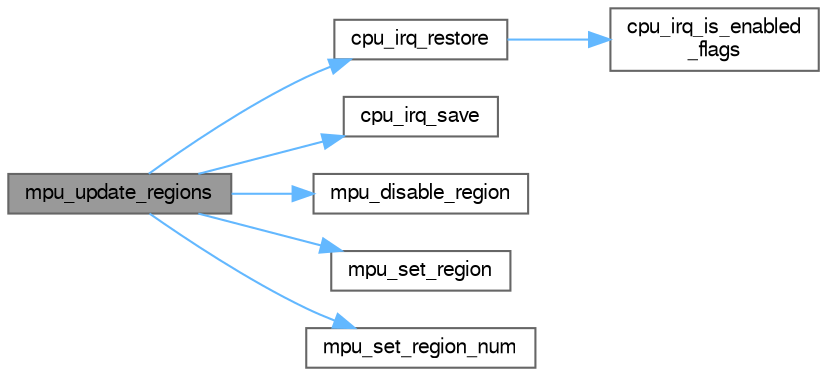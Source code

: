 digraph "mpu_update_regions"
{
 // LATEX_PDF_SIZE
  bgcolor="transparent";
  edge [fontname=FreeSans,fontsize=10,labelfontname=FreeSans,labelfontsize=10];
  node [fontname=FreeSans,fontsize=10,shape=box,height=0.2,width=0.4];
  rankdir="LR";
  Node1 [label="mpu_update_regions",height=0.2,width=0.4,color="gray40", fillcolor="grey60", style="filled", fontcolor="black",tooltip="Update MPU regions."];
  Node1 -> Node2 [color="steelblue1",style="solid"];
  Node2 [label="cpu_irq_restore",height=0.2,width=0.4,color="grey40", fillcolor="white", style="filled",URL="$group__interrupt__group.html#ga428178bc346431936fddf52ad1ebd6fa",tooltip="Restore global interrupt flags."];
  Node2 -> Node3 [color="steelblue1",style="solid"];
  Node3 [label="cpu_irq_is_enabled\l_flags",height=0.2,width=0.4,color="grey40", fillcolor="white", style="filled",URL="$group__interrupt__group.html#ga4dffd77dae2b3b3c5bce2612db656e48",tooltip="Check if interrupts are globally enabled in supplied flags."];
  Node1 -> Node4 [color="steelblue1",style="solid"];
  Node4 [label="cpu_irq_save",height=0.2,width=0.4,color="grey40", fillcolor="white", style="filled",URL="$group__interrupt__group.html#ga5992cb015c55a0f4ed563e66a8793771",tooltip="Get and clear the global interrupt flags."];
  Node1 -> Node5 [color="steelblue1",style="solid"];
  Node5 [label="mpu_disable_region",height=0.2,width=0.4,color="grey40", fillcolor="white", style="filled",URL="$group__sam__drivers__mpu__group.html#ga3fd886f045215504c156ec1831c8aa9c",tooltip="Disable the current active region."];
  Node1 -> Node6 [color="steelblue1",style="solid"];
  Node6 [label="mpu_set_region",height=0.2,width=0.4,color="grey40", fillcolor="white", style="filled",URL="$group__sam__drivers__mpu__group.html#ga13ef358abf2e24c2ceba740c3133bd75",tooltip="Setup a memory region."];
  Node1 -> Node7 [color="steelblue1",style="solid"];
  Node7 [label="mpu_set_region_num",height=0.2,width=0.4,color="grey40", fillcolor="white", style="filled",URL="$group__sam__drivers__mpu__group.html#gab9ce6bda6dea91f8e61222ecb110cb00",tooltip="Set active memory region."];
}
